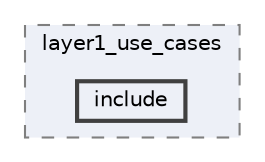 digraph "lib/layer1_use_cases/include"
{
 // LATEX_PDF_SIZE
  bgcolor="transparent";
  edge [fontname=Helvetica,fontsize=10,labelfontname=Helvetica,labelfontsize=10];
  node [fontname=Helvetica,fontsize=10,shape=box,height=0.2,width=0.4];
  compound=true
  subgraph clusterdir_bc8d9efccb68c9442e5dc466270ac2ea {
    graph [ bgcolor="#edf0f7", pencolor="grey50", label="layer1_use_cases", fontname=Helvetica,fontsize=10 style="filled,dashed", URL="dir_bc8d9efccb68c9442e5dc466270ac2ea.xhtml",tooltip=""]
  dir_e00cb76f2f7b7cac5e74a789c47d6ea8 [label="include", fillcolor="#edf0f7", color="grey25", style="filled,bold", URL="dir_e00cb76f2f7b7cac5e74a789c47d6ea8.xhtml",tooltip=""];
  }
}
